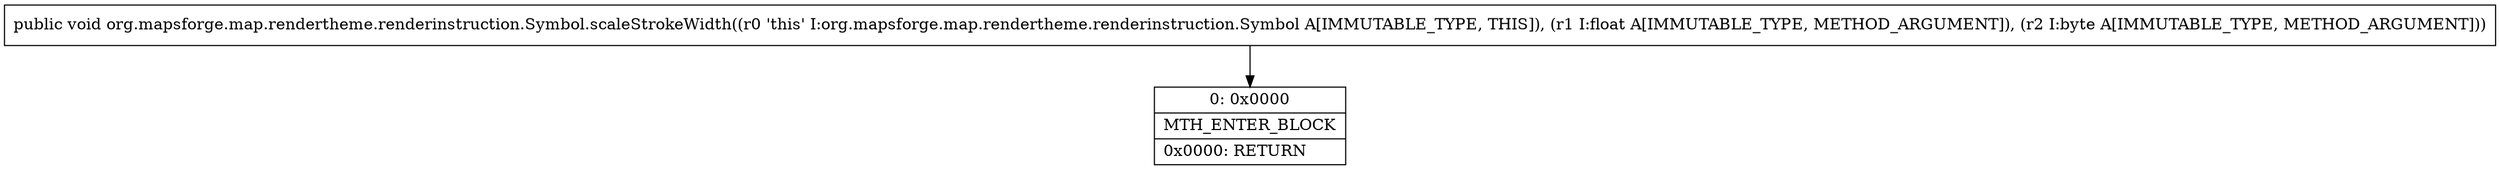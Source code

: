digraph "CFG fororg.mapsforge.map.rendertheme.renderinstruction.Symbol.scaleStrokeWidth(FB)V" {
Node_0 [shape=record,label="{0\:\ 0x0000|MTH_ENTER_BLOCK\l|0x0000: RETURN   \l}"];
MethodNode[shape=record,label="{public void org.mapsforge.map.rendertheme.renderinstruction.Symbol.scaleStrokeWidth((r0 'this' I:org.mapsforge.map.rendertheme.renderinstruction.Symbol A[IMMUTABLE_TYPE, THIS]), (r1 I:float A[IMMUTABLE_TYPE, METHOD_ARGUMENT]), (r2 I:byte A[IMMUTABLE_TYPE, METHOD_ARGUMENT])) }"];
MethodNode -> Node_0;
}

